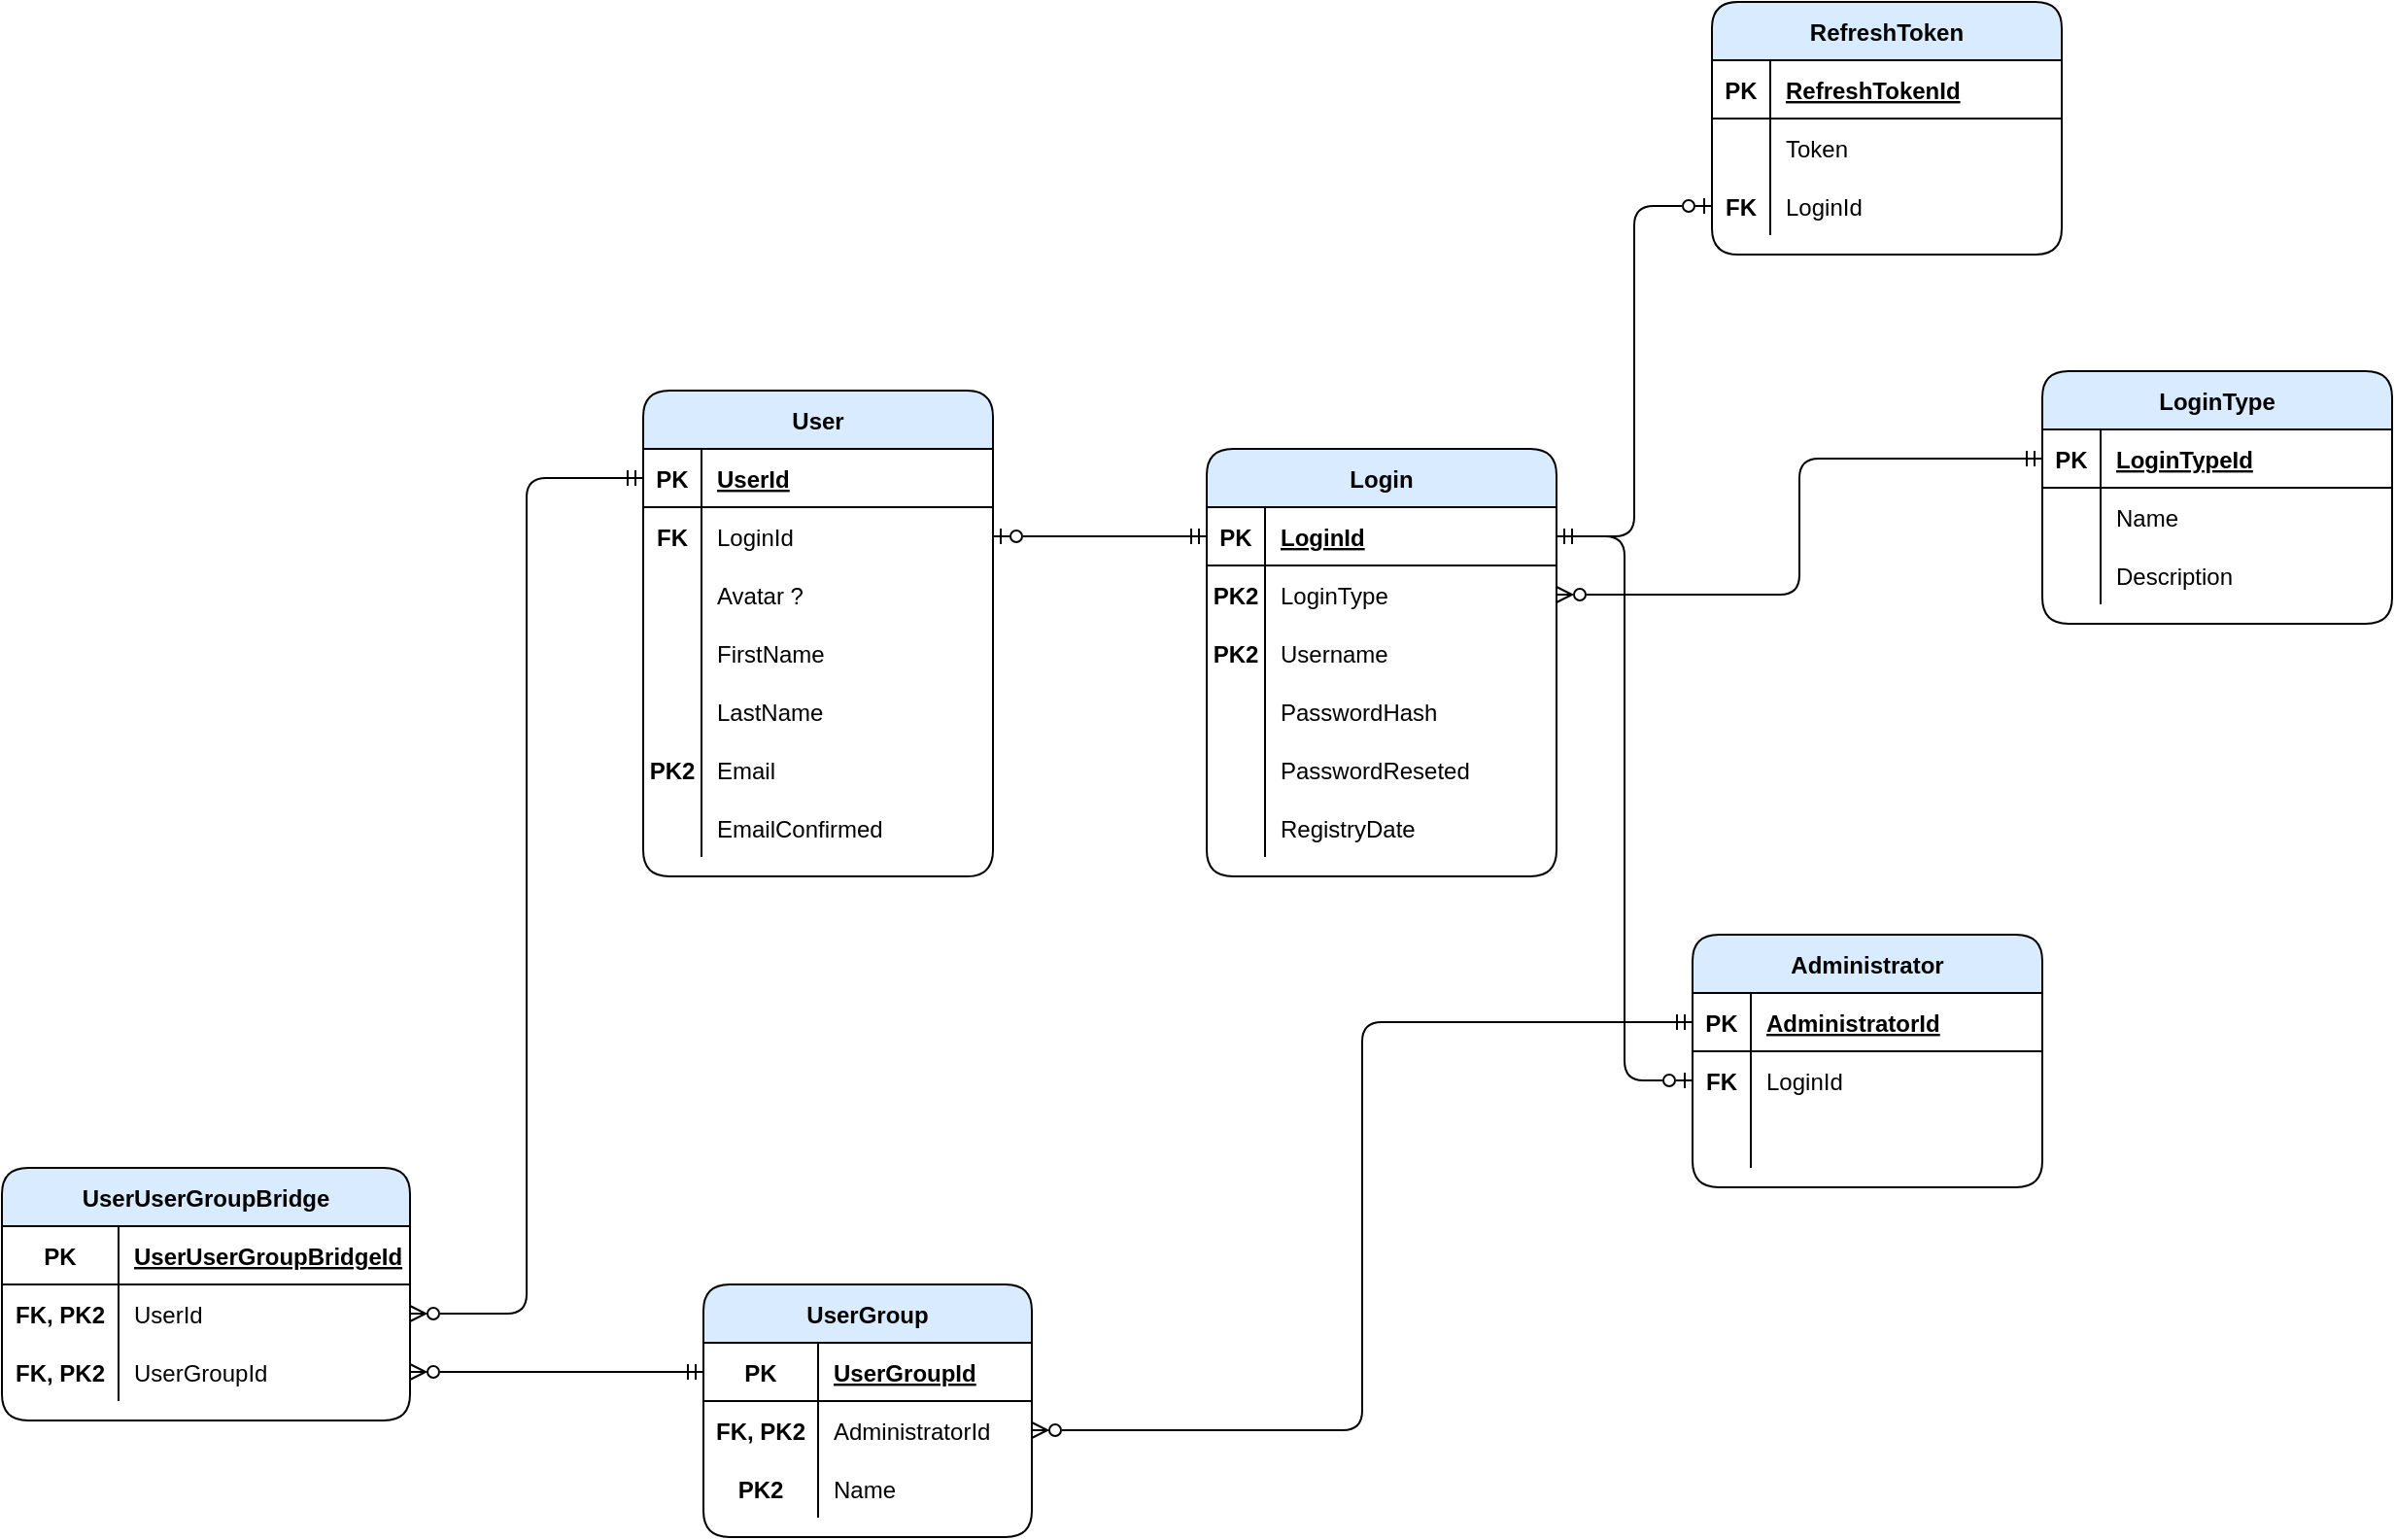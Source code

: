 <mxfile version="20.3.0" type="device"><diagram id="R2lEEEUBdFMjLlhIrx00" name="Page-1"><mxGraphModel dx="2003" dy="766" grid="1" gridSize="10" guides="1" tooltips="1" connect="1" arrows="1" fold="1" page="1" pageScale="1" pageWidth="850" pageHeight="1100" math="0" shadow="0" extFonts="Permanent Marker^https://fonts.googleapis.com/css?family=Permanent+Marker"><root><mxCell id="0"/><mxCell id="1" parent="0"/><mxCell id="HfRPskD87yzbVDi03uDR-2" value="Login" style="shape=table;startSize=30;container=1;collapsible=1;childLayout=tableLayout;fixedRows=1;rowLines=0;fontStyle=1;align=center;resizeLast=1;fillStyle=solid;fillColor=#D9ECFF;rounded=1;" parent="1" vertex="1"><mxGeometry x="30" y="290" width="180" height="220" as="geometry"/></mxCell><mxCell id="HfRPskD87yzbVDi03uDR-3" value="" style="shape=tableRow;horizontal=0;startSize=0;swimlaneHead=0;swimlaneBody=0;fillColor=none;collapsible=0;dropTarget=0;points=[[0,0.5],[1,0.5]];portConstraint=eastwest;top=0;left=0;right=0;bottom=1;" parent="HfRPskD87yzbVDi03uDR-2" vertex="1"><mxGeometry y="30" width="180" height="30" as="geometry"/></mxCell><mxCell id="HfRPskD87yzbVDi03uDR-4" value="PK" style="shape=partialRectangle;connectable=0;fillColor=none;top=0;left=0;bottom=0;right=0;fontStyle=1;overflow=hidden;" parent="HfRPskD87yzbVDi03uDR-3" vertex="1"><mxGeometry width="30" height="30" as="geometry"><mxRectangle width="30" height="30" as="alternateBounds"/></mxGeometry></mxCell><mxCell id="HfRPskD87yzbVDi03uDR-5" value="LoginId" style="shape=partialRectangle;connectable=0;fillColor=none;top=0;left=0;bottom=0;right=0;align=left;spacingLeft=6;fontStyle=5;overflow=hidden;" parent="HfRPskD87yzbVDi03uDR-3" vertex="1"><mxGeometry x="30" width="150" height="30" as="geometry"><mxRectangle width="150" height="30" as="alternateBounds"/></mxGeometry></mxCell><mxCell id="HfRPskD87yzbVDi03uDR-6" value="" style="shape=tableRow;horizontal=0;startSize=0;swimlaneHead=0;swimlaneBody=0;fillColor=none;collapsible=0;dropTarget=0;points=[[0,0.5],[1,0.5]];portConstraint=eastwest;top=0;left=0;right=0;bottom=0;" parent="HfRPskD87yzbVDi03uDR-2" vertex="1"><mxGeometry y="60" width="180" height="30" as="geometry"/></mxCell><mxCell id="HfRPskD87yzbVDi03uDR-7" value="PK2" style="shape=partialRectangle;connectable=0;fillColor=none;top=0;left=0;bottom=0;right=0;editable=1;overflow=hidden;fontStyle=1" parent="HfRPskD87yzbVDi03uDR-6" vertex="1"><mxGeometry width="30" height="30" as="geometry"><mxRectangle width="30" height="30" as="alternateBounds"/></mxGeometry></mxCell><mxCell id="HfRPskD87yzbVDi03uDR-8" value="LoginType" style="shape=partialRectangle;connectable=0;fillColor=none;top=0;left=0;bottom=0;right=0;align=left;spacingLeft=6;overflow=hidden;" parent="HfRPskD87yzbVDi03uDR-6" vertex="1"><mxGeometry x="30" width="150" height="30" as="geometry"><mxRectangle width="150" height="30" as="alternateBounds"/></mxGeometry></mxCell><mxCell id="HfRPskD87yzbVDi03uDR-9" value="" style="shape=tableRow;horizontal=0;startSize=0;swimlaneHead=0;swimlaneBody=0;fillColor=none;collapsible=0;dropTarget=0;points=[[0,0.5],[1,0.5]];portConstraint=eastwest;top=0;left=0;right=0;bottom=0;" parent="HfRPskD87yzbVDi03uDR-2" vertex="1"><mxGeometry y="90" width="180" height="30" as="geometry"/></mxCell><mxCell id="HfRPskD87yzbVDi03uDR-10" value="PK2" style="shape=partialRectangle;connectable=0;fillColor=none;top=0;left=0;bottom=0;right=0;editable=1;overflow=hidden;fontStyle=1" parent="HfRPskD87yzbVDi03uDR-9" vertex="1"><mxGeometry width="30" height="30" as="geometry"><mxRectangle width="30" height="30" as="alternateBounds"/></mxGeometry></mxCell><mxCell id="HfRPskD87yzbVDi03uDR-11" value="Username" style="shape=partialRectangle;connectable=0;fillColor=none;top=0;left=0;bottom=0;right=0;align=left;spacingLeft=6;overflow=hidden;" parent="HfRPskD87yzbVDi03uDR-9" vertex="1"><mxGeometry x="30" width="150" height="30" as="geometry"><mxRectangle width="150" height="30" as="alternateBounds"/></mxGeometry></mxCell><mxCell id="HfRPskD87yzbVDi03uDR-12" value="" style="shape=tableRow;horizontal=0;startSize=0;swimlaneHead=0;swimlaneBody=0;fillColor=none;collapsible=0;dropTarget=0;points=[[0,0.5],[1,0.5]];portConstraint=eastwest;top=0;left=0;right=0;bottom=0;" parent="HfRPskD87yzbVDi03uDR-2" vertex="1"><mxGeometry y="120" width="180" height="30" as="geometry"/></mxCell><mxCell id="HfRPskD87yzbVDi03uDR-13" value="" style="shape=partialRectangle;connectable=0;fillColor=none;top=0;left=0;bottom=0;right=0;editable=1;overflow=hidden;" parent="HfRPskD87yzbVDi03uDR-12" vertex="1"><mxGeometry width="30" height="30" as="geometry"><mxRectangle width="30" height="30" as="alternateBounds"/></mxGeometry></mxCell><mxCell id="HfRPskD87yzbVDi03uDR-14" value="PasswordHash" style="shape=partialRectangle;connectable=0;fillColor=none;top=0;left=0;bottom=0;right=0;align=left;spacingLeft=6;overflow=hidden;" parent="HfRPskD87yzbVDi03uDR-12" vertex="1"><mxGeometry x="30" width="150" height="30" as="geometry"><mxRectangle width="150" height="30" as="alternateBounds"/></mxGeometry></mxCell><mxCell id="HfRPskD87yzbVDi03uDR-86" value="" style="shape=tableRow;horizontal=0;startSize=0;swimlaneHead=0;swimlaneBody=0;fillColor=none;collapsible=0;dropTarget=0;points=[[0,0.5],[1,0.5]];portConstraint=eastwest;top=0;left=0;right=0;bottom=0;" parent="HfRPskD87yzbVDi03uDR-2" vertex="1"><mxGeometry y="150" width="180" height="30" as="geometry"/></mxCell><mxCell id="HfRPskD87yzbVDi03uDR-87" value="" style="shape=partialRectangle;connectable=0;fillColor=none;top=0;left=0;bottom=0;right=0;editable=1;overflow=hidden;" parent="HfRPskD87yzbVDi03uDR-86" vertex="1"><mxGeometry width="30" height="30" as="geometry"><mxRectangle width="30" height="30" as="alternateBounds"/></mxGeometry></mxCell><mxCell id="HfRPskD87yzbVDi03uDR-88" value="PasswordReseted" style="shape=partialRectangle;connectable=0;fillColor=none;top=0;left=0;bottom=0;right=0;align=left;spacingLeft=6;overflow=hidden;" parent="HfRPskD87yzbVDi03uDR-86" vertex="1"><mxGeometry x="30" width="150" height="30" as="geometry"><mxRectangle width="150" height="30" as="alternateBounds"/></mxGeometry></mxCell><mxCell id="HfRPskD87yzbVDi03uDR-15" value="" style="shape=tableRow;horizontal=0;startSize=0;swimlaneHead=0;swimlaneBody=0;fillColor=none;collapsible=0;dropTarget=0;points=[[0,0.5],[1,0.5]];portConstraint=eastwest;top=0;left=0;right=0;bottom=0;" parent="HfRPskD87yzbVDi03uDR-2" vertex="1"><mxGeometry y="180" width="180" height="30" as="geometry"/></mxCell><mxCell id="HfRPskD87yzbVDi03uDR-16" value="" style="shape=partialRectangle;connectable=0;fillColor=none;top=0;left=0;bottom=0;right=0;editable=1;overflow=hidden;" parent="HfRPskD87yzbVDi03uDR-15" vertex="1"><mxGeometry width="30" height="30" as="geometry"><mxRectangle width="30" height="30" as="alternateBounds"/></mxGeometry></mxCell><mxCell id="HfRPskD87yzbVDi03uDR-17" value="RegistryDate" style="shape=partialRectangle;connectable=0;fillColor=none;top=0;left=0;bottom=0;right=0;align=left;spacingLeft=6;overflow=hidden;" parent="HfRPskD87yzbVDi03uDR-15" vertex="1"><mxGeometry x="30" width="150" height="30" as="geometry"><mxRectangle width="150" height="30" as="alternateBounds"/></mxGeometry></mxCell><mxCell id="HfRPskD87yzbVDi03uDR-18" value="User" style="shape=table;startSize=30;container=1;collapsible=1;childLayout=tableLayout;fixedRows=1;rowLines=0;fontStyle=1;align=center;resizeLast=1;fillStyle=solid;fillColor=#D9ECFF;rounded=1;" parent="1" vertex="1"><mxGeometry x="-260" y="260" width="180" height="250" as="geometry"/></mxCell><mxCell id="HfRPskD87yzbVDi03uDR-19" value="" style="shape=tableRow;horizontal=0;startSize=0;swimlaneHead=0;swimlaneBody=0;fillColor=none;collapsible=0;dropTarget=0;points=[[0,0.5],[1,0.5]];portConstraint=eastwest;top=0;left=0;right=0;bottom=1;" parent="HfRPskD87yzbVDi03uDR-18" vertex="1"><mxGeometry y="30" width="180" height="30" as="geometry"/></mxCell><mxCell id="HfRPskD87yzbVDi03uDR-20" value="PK" style="shape=partialRectangle;connectable=0;fillColor=none;top=0;left=0;bottom=0;right=0;fontStyle=1;overflow=hidden;" parent="HfRPskD87yzbVDi03uDR-19" vertex="1"><mxGeometry width="30" height="30" as="geometry"><mxRectangle width="30" height="30" as="alternateBounds"/></mxGeometry></mxCell><mxCell id="HfRPskD87yzbVDi03uDR-21" value="UserId" style="shape=partialRectangle;connectable=0;fillColor=none;top=0;left=0;bottom=0;right=0;align=left;spacingLeft=6;fontStyle=5;overflow=hidden;" parent="HfRPskD87yzbVDi03uDR-19" vertex="1"><mxGeometry x="30" width="150" height="30" as="geometry"><mxRectangle width="150" height="30" as="alternateBounds"/></mxGeometry></mxCell><mxCell id="HfRPskD87yzbVDi03uDR-22" value="" style="shape=tableRow;horizontal=0;startSize=0;swimlaneHead=0;swimlaneBody=0;fillColor=none;collapsible=0;dropTarget=0;points=[[0,0.5],[1,0.5]];portConstraint=eastwest;top=0;left=0;right=0;bottom=0;" parent="HfRPskD87yzbVDi03uDR-18" vertex="1"><mxGeometry y="60" width="180" height="30" as="geometry"/></mxCell><mxCell id="HfRPskD87yzbVDi03uDR-23" value="FK" style="shape=partialRectangle;connectable=0;fillColor=none;top=0;left=0;bottom=0;right=0;editable=1;overflow=hidden;fontStyle=1" parent="HfRPskD87yzbVDi03uDR-22" vertex="1"><mxGeometry width="30" height="30" as="geometry"><mxRectangle width="30" height="30" as="alternateBounds"/></mxGeometry></mxCell><mxCell id="HfRPskD87yzbVDi03uDR-24" value="LoginId" style="shape=partialRectangle;connectable=0;fillColor=none;top=0;left=0;bottom=0;right=0;align=left;spacingLeft=6;overflow=hidden;" parent="HfRPskD87yzbVDi03uDR-22" vertex="1"><mxGeometry x="30" width="150" height="30" as="geometry"><mxRectangle width="150" height="30" as="alternateBounds"/></mxGeometry></mxCell><mxCell id="HfRPskD87yzbVDi03uDR-25" value="" style="shape=tableRow;horizontal=0;startSize=0;swimlaneHead=0;swimlaneBody=0;fillColor=none;collapsible=0;dropTarget=0;points=[[0,0.5],[1,0.5]];portConstraint=eastwest;top=0;left=0;right=0;bottom=0;" parent="HfRPskD87yzbVDi03uDR-18" vertex="1"><mxGeometry y="90" width="180" height="30" as="geometry"/></mxCell><mxCell id="HfRPskD87yzbVDi03uDR-26" value="" style="shape=partialRectangle;connectable=0;fillColor=none;top=0;left=0;bottom=0;right=0;editable=1;overflow=hidden;fontStyle=1" parent="HfRPskD87yzbVDi03uDR-25" vertex="1"><mxGeometry width="30" height="30" as="geometry"><mxRectangle width="30" height="30" as="alternateBounds"/></mxGeometry></mxCell><mxCell id="HfRPskD87yzbVDi03uDR-27" value="Avatar ?" style="shape=partialRectangle;connectable=0;fillColor=none;top=0;left=0;bottom=0;right=0;align=left;spacingLeft=6;overflow=hidden;" parent="HfRPskD87yzbVDi03uDR-25" vertex="1"><mxGeometry x="30" width="150" height="30" as="geometry"><mxRectangle width="150" height="30" as="alternateBounds"/></mxGeometry></mxCell><mxCell id="HfRPskD87yzbVDi03uDR-28" value="" style="shape=tableRow;horizontal=0;startSize=0;swimlaneHead=0;swimlaneBody=0;fillColor=none;collapsible=0;dropTarget=0;points=[[0,0.5],[1,0.5]];portConstraint=eastwest;top=0;left=0;right=0;bottom=0;" parent="HfRPskD87yzbVDi03uDR-18" vertex="1"><mxGeometry y="120" width="180" height="30" as="geometry"/></mxCell><mxCell id="HfRPskD87yzbVDi03uDR-29" value="" style="shape=partialRectangle;connectable=0;fillColor=none;top=0;left=0;bottom=0;right=0;editable=1;overflow=hidden;fontStyle=1" parent="HfRPskD87yzbVDi03uDR-28" vertex="1"><mxGeometry width="30" height="30" as="geometry"><mxRectangle width="30" height="30" as="alternateBounds"/></mxGeometry></mxCell><mxCell id="HfRPskD87yzbVDi03uDR-30" value="FirstName" style="shape=partialRectangle;connectable=0;fillColor=none;top=0;left=0;bottom=0;right=0;align=left;spacingLeft=6;overflow=hidden;" parent="HfRPskD87yzbVDi03uDR-28" vertex="1"><mxGeometry x="30" width="150" height="30" as="geometry"><mxRectangle width="150" height="30" as="alternateBounds"/></mxGeometry></mxCell><mxCell id="HfRPskD87yzbVDi03uDR-31" value="" style="shape=tableRow;horizontal=0;startSize=0;swimlaneHead=0;swimlaneBody=0;fillColor=none;collapsible=0;dropTarget=0;points=[[0,0.5],[1,0.5]];portConstraint=eastwest;top=0;left=0;right=0;bottom=0;" parent="HfRPskD87yzbVDi03uDR-18" vertex="1"><mxGeometry y="150" width="180" height="30" as="geometry"/></mxCell><mxCell id="HfRPskD87yzbVDi03uDR-32" value="" style="shape=partialRectangle;connectable=0;fillColor=none;top=0;left=0;bottom=0;right=0;editable=1;overflow=hidden;fontStyle=1" parent="HfRPskD87yzbVDi03uDR-31" vertex="1"><mxGeometry width="30" height="30" as="geometry"><mxRectangle width="30" height="30" as="alternateBounds"/></mxGeometry></mxCell><mxCell id="HfRPskD87yzbVDi03uDR-33" value="LastName" style="shape=partialRectangle;connectable=0;fillColor=none;top=0;left=0;bottom=0;right=0;align=left;spacingLeft=6;overflow=hidden;" parent="HfRPskD87yzbVDi03uDR-31" vertex="1"><mxGeometry x="30" width="150" height="30" as="geometry"><mxRectangle width="150" height="30" as="alternateBounds"/></mxGeometry></mxCell><mxCell id="HfRPskD87yzbVDi03uDR-34" value="" style="shape=tableRow;horizontal=0;startSize=0;swimlaneHead=0;swimlaneBody=0;fillColor=none;collapsible=0;dropTarget=0;points=[[0,0.5],[1,0.5]];portConstraint=eastwest;top=0;left=0;right=0;bottom=0;" parent="HfRPskD87yzbVDi03uDR-18" vertex="1"><mxGeometry y="180" width="180" height="30" as="geometry"/></mxCell><mxCell id="HfRPskD87yzbVDi03uDR-35" value="PK2" style="shape=partialRectangle;connectable=0;fillColor=none;top=0;left=0;bottom=0;right=0;editable=1;overflow=hidden;fontStyle=1" parent="HfRPskD87yzbVDi03uDR-34" vertex="1"><mxGeometry width="30" height="30" as="geometry"><mxRectangle width="30" height="30" as="alternateBounds"/></mxGeometry></mxCell><mxCell id="HfRPskD87yzbVDi03uDR-36" value="Email" style="shape=partialRectangle;connectable=0;fillColor=none;top=0;left=0;bottom=0;right=0;align=left;spacingLeft=6;overflow=hidden;" parent="HfRPskD87yzbVDi03uDR-34" vertex="1"><mxGeometry x="30" width="150" height="30" as="geometry"><mxRectangle width="150" height="30" as="alternateBounds"/></mxGeometry></mxCell><mxCell id="HfRPskD87yzbVDi03uDR-37" value="" style="shape=tableRow;horizontal=0;startSize=0;swimlaneHead=0;swimlaneBody=0;fillColor=none;collapsible=0;dropTarget=0;points=[[0,0.5],[1,0.5]];portConstraint=eastwest;top=0;left=0;right=0;bottom=0;" parent="HfRPskD87yzbVDi03uDR-18" vertex="1"><mxGeometry y="210" width="180" height="30" as="geometry"/></mxCell><mxCell id="HfRPskD87yzbVDi03uDR-38" value="" style="shape=partialRectangle;connectable=0;fillColor=none;top=0;left=0;bottom=0;right=0;editable=1;overflow=hidden;fontStyle=1" parent="HfRPskD87yzbVDi03uDR-37" vertex="1"><mxGeometry width="30" height="30" as="geometry"><mxRectangle width="30" height="30" as="alternateBounds"/></mxGeometry></mxCell><mxCell id="HfRPskD87yzbVDi03uDR-39" value="EmailConfirmed" style="shape=partialRectangle;connectable=0;fillColor=none;top=0;left=0;bottom=0;right=0;align=left;spacingLeft=6;overflow=hidden;" parent="HfRPskD87yzbVDi03uDR-37" vertex="1"><mxGeometry x="30" width="150" height="30" as="geometry"><mxRectangle width="150" height="30" as="alternateBounds"/></mxGeometry></mxCell><mxCell id="HfRPskD87yzbVDi03uDR-40" value="" style="edgeStyle=orthogonalEdgeStyle;fontSize=12;html=1;endArrow=ERmandOne;startArrow=ERzeroToOne;rounded=1;exitX=1;exitY=0.5;exitDx=0;exitDy=0;endFill=0;startFill=0;entryX=0;entryY=0.5;entryDx=0;entryDy=0;" parent="1" source="HfRPskD87yzbVDi03uDR-22" target="HfRPskD87yzbVDi03uDR-3" edge="1"><mxGeometry width="100" height="100" relative="1" as="geometry"><mxPoint x="10" y="1420" as="sourcePoint"/><mxPoint x="310" y="1010" as="targetPoint"/></mxGeometry></mxCell><mxCell id="HfRPskD87yzbVDi03uDR-41" value="UserGroup" style="shape=table;startSize=30;container=1;collapsible=1;childLayout=tableLayout;fixedRows=1;rowLines=0;fontStyle=1;align=center;resizeLast=1;fillStyle=solid;fillColor=#D9ECFF;rounded=1;" parent="1" vertex="1"><mxGeometry x="-229" y="720" width="169" height="130" as="geometry"/></mxCell><mxCell id="HfRPskD87yzbVDi03uDR-42" value="" style="shape=tableRow;horizontal=0;startSize=0;swimlaneHead=0;swimlaneBody=0;fillColor=none;collapsible=0;dropTarget=0;points=[[0,0.5],[1,0.5]];portConstraint=eastwest;top=0;left=0;right=0;bottom=1;" parent="HfRPskD87yzbVDi03uDR-41" vertex="1"><mxGeometry y="30" width="169" height="30" as="geometry"/></mxCell><mxCell id="HfRPskD87yzbVDi03uDR-43" value="PK" style="shape=partialRectangle;connectable=0;fillColor=none;top=0;left=0;bottom=0;right=0;fontStyle=1;overflow=hidden;" parent="HfRPskD87yzbVDi03uDR-42" vertex="1"><mxGeometry width="59" height="30" as="geometry"><mxRectangle width="59" height="30" as="alternateBounds"/></mxGeometry></mxCell><mxCell id="HfRPskD87yzbVDi03uDR-44" value="UserGroupId" style="shape=partialRectangle;connectable=0;fillColor=none;top=0;left=0;bottom=0;right=0;align=left;spacingLeft=6;fontStyle=5;overflow=hidden;" parent="HfRPskD87yzbVDi03uDR-42" vertex="1"><mxGeometry x="59" width="110" height="30" as="geometry"><mxRectangle width="110" height="30" as="alternateBounds"/></mxGeometry></mxCell><mxCell id="HfRPskD87yzbVDi03uDR-45" value="" style="shape=tableRow;horizontal=0;startSize=0;swimlaneHead=0;swimlaneBody=0;fillColor=none;collapsible=0;dropTarget=0;points=[[0,0.5],[1,0.5]];portConstraint=eastwest;top=0;left=0;right=0;bottom=0;" parent="HfRPskD87yzbVDi03uDR-41" vertex="1"><mxGeometry y="60" width="169" height="30" as="geometry"/></mxCell><mxCell id="HfRPskD87yzbVDi03uDR-46" value="FK, PK2" style="shape=partialRectangle;connectable=0;fillColor=none;top=0;left=0;bottom=0;right=0;editable=1;overflow=hidden;fontStyle=1" parent="HfRPskD87yzbVDi03uDR-45" vertex="1"><mxGeometry width="59" height="30" as="geometry"><mxRectangle width="59" height="30" as="alternateBounds"/></mxGeometry></mxCell><mxCell id="HfRPskD87yzbVDi03uDR-47" value="AdministratorId" style="shape=partialRectangle;connectable=0;fillColor=none;top=0;left=0;bottom=0;right=0;align=left;spacingLeft=6;overflow=hidden;" parent="HfRPskD87yzbVDi03uDR-45" vertex="1"><mxGeometry x="59" width="110" height="30" as="geometry"><mxRectangle width="110" height="30" as="alternateBounds"/></mxGeometry></mxCell><mxCell id="HfRPskD87yzbVDi03uDR-48" value="" style="shape=tableRow;horizontal=0;startSize=0;swimlaneHead=0;swimlaneBody=0;fillColor=none;collapsible=0;dropTarget=0;points=[[0,0.5],[1,0.5]];portConstraint=eastwest;top=0;left=0;right=0;bottom=0;" parent="HfRPskD87yzbVDi03uDR-41" vertex="1"><mxGeometry y="90" width="169" height="30" as="geometry"/></mxCell><mxCell id="HfRPskD87yzbVDi03uDR-49" value="PK2" style="shape=partialRectangle;connectable=0;fillColor=none;top=0;left=0;bottom=0;right=0;editable=1;overflow=hidden;fontStyle=1" parent="HfRPskD87yzbVDi03uDR-48" vertex="1"><mxGeometry width="59" height="30" as="geometry"><mxRectangle width="59" height="30" as="alternateBounds"/></mxGeometry></mxCell><mxCell id="HfRPskD87yzbVDi03uDR-50" value="Name" style="shape=partialRectangle;connectable=0;fillColor=none;top=0;left=0;bottom=0;right=0;align=left;spacingLeft=6;overflow=hidden;" parent="HfRPskD87yzbVDi03uDR-48" vertex="1"><mxGeometry x="59" width="110" height="30" as="geometry"><mxRectangle width="110" height="30" as="alternateBounds"/></mxGeometry></mxCell><mxCell id="HfRPskD87yzbVDi03uDR-51" value="" style="edgeStyle=orthogonalEdgeStyle;fontSize=12;html=1;endArrow=ERzeroToMany;startArrow=ERmandOne;rounded=1;entryX=1;entryY=0.5;entryDx=0;entryDy=0;endFill=0;exitX=0;exitY=0.5;exitDx=0;exitDy=0;" parent="1" source="HfRPskD87yzbVDi03uDR-65" target="HfRPskD87yzbVDi03uDR-45" edge="1"><mxGeometry width="100" height="100" relative="1" as="geometry"><mxPoint x="240" y="930" as="sourcePoint"/><mxPoint x="350" y="1300" as="targetPoint"/></mxGeometry></mxCell><mxCell id="HfRPskD87yzbVDi03uDR-52" value="UserUserGroupBridge" style="shape=table;startSize=30;container=1;collapsible=1;childLayout=tableLayout;fixedRows=1;rowLines=0;fontStyle=1;align=center;resizeLast=1;fillStyle=solid;fillColor=#D9ECFF;rounded=1;" parent="1" vertex="1"><mxGeometry x="-590" y="660" width="210" height="130" as="geometry"/></mxCell><mxCell id="HfRPskD87yzbVDi03uDR-53" value="" style="shape=tableRow;horizontal=0;startSize=0;swimlaneHead=0;swimlaneBody=0;fillColor=none;collapsible=0;dropTarget=0;points=[[0,0.5],[1,0.5]];portConstraint=eastwest;top=0;left=0;right=0;bottom=1;" parent="HfRPskD87yzbVDi03uDR-52" vertex="1"><mxGeometry y="30" width="210" height="30" as="geometry"/></mxCell><mxCell id="HfRPskD87yzbVDi03uDR-54" value="PK" style="shape=partialRectangle;connectable=0;fillColor=none;top=0;left=0;bottom=0;right=0;fontStyle=1;overflow=hidden;" parent="HfRPskD87yzbVDi03uDR-53" vertex="1"><mxGeometry width="60" height="30" as="geometry"><mxRectangle width="60" height="30" as="alternateBounds"/></mxGeometry></mxCell><mxCell id="HfRPskD87yzbVDi03uDR-55" value="UserUserGroupBridgeId" style="shape=partialRectangle;connectable=0;fillColor=none;top=0;left=0;bottom=0;right=0;align=left;spacingLeft=6;fontStyle=5;overflow=hidden;" parent="HfRPskD87yzbVDi03uDR-53" vertex="1"><mxGeometry x="60" width="150" height="30" as="geometry"><mxRectangle width="150" height="30" as="alternateBounds"/></mxGeometry></mxCell><mxCell id="HfRPskD87yzbVDi03uDR-56" value="" style="shape=tableRow;horizontal=0;startSize=0;swimlaneHead=0;swimlaneBody=0;fillColor=none;collapsible=0;dropTarget=0;points=[[0,0.5],[1,0.5]];portConstraint=eastwest;top=0;left=0;right=0;bottom=0;" parent="HfRPskD87yzbVDi03uDR-52" vertex="1"><mxGeometry y="60" width="210" height="30" as="geometry"/></mxCell><mxCell id="HfRPskD87yzbVDi03uDR-57" value="FK, PK2" style="shape=partialRectangle;connectable=0;fillColor=none;top=0;left=0;bottom=0;right=0;editable=1;overflow=hidden;fontStyle=1" parent="HfRPskD87yzbVDi03uDR-56" vertex="1"><mxGeometry width="60" height="30" as="geometry"><mxRectangle width="60" height="30" as="alternateBounds"/></mxGeometry></mxCell><mxCell id="HfRPskD87yzbVDi03uDR-58" value="UserId" style="shape=partialRectangle;connectable=0;fillColor=none;top=0;left=0;bottom=0;right=0;align=left;spacingLeft=6;overflow=hidden;" parent="HfRPskD87yzbVDi03uDR-56" vertex="1"><mxGeometry x="60" width="150" height="30" as="geometry"><mxRectangle width="150" height="30" as="alternateBounds"/></mxGeometry></mxCell><mxCell id="HfRPskD87yzbVDi03uDR-59" value="" style="shape=tableRow;horizontal=0;startSize=0;swimlaneHead=0;swimlaneBody=0;fillColor=none;collapsible=0;dropTarget=0;points=[[0,0.5],[1,0.5]];portConstraint=eastwest;top=0;left=0;right=0;bottom=0;" parent="HfRPskD87yzbVDi03uDR-52" vertex="1"><mxGeometry y="90" width="210" height="30" as="geometry"/></mxCell><mxCell id="HfRPskD87yzbVDi03uDR-60" value="FK, PK2" style="shape=partialRectangle;connectable=0;fillColor=none;top=0;left=0;bottom=0;right=0;editable=1;overflow=hidden;fontStyle=1" parent="HfRPskD87yzbVDi03uDR-59" vertex="1"><mxGeometry width="60" height="30" as="geometry"><mxRectangle width="60" height="30" as="alternateBounds"/></mxGeometry></mxCell><mxCell id="HfRPskD87yzbVDi03uDR-61" value="UserGroupId" style="shape=partialRectangle;connectable=0;fillColor=none;top=0;left=0;bottom=0;right=0;align=left;spacingLeft=6;overflow=hidden;" parent="HfRPskD87yzbVDi03uDR-59" vertex="1"><mxGeometry x="60" width="150" height="30" as="geometry"><mxRectangle width="150" height="30" as="alternateBounds"/></mxGeometry></mxCell><mxCell id="HfRPskD87yzbVDi03uDR-62" value="" style="edgeStyle=orthogonalEdgeStyle;fontSize=12;html=1;endArrow=ERmandOne;startArrow=ERzeroToMany;rounded=1;entryX=0;entryY=0.5;entryDx=0;entryDy=0;exitX=1;exitY=0.5;exitDx=0;exitDy=0;startFill=0;" parent="1" source="HfRPskD87yzbVDi03uDR-59" target="HfRPskD87yzbVDi03uDR-42" edge="1"><mxGeometry width="100" height="100" relative="1" as="geometry"><mxPoint x="-360" y="1220" as="sourcePoint"/><mxPoint x="-260" y="1120" as="targetPoint"/></mxGeometry></mxCell><mxCell id="HfRPskD87yzbVDi03uDR-63" value="" style="edgeStyle=orthogonalEdgeStyle;fontSize=12;html=1;endArrow=ERmandOne;startArrow=ERzeroToMany;rounded=1;exitX=1;exitY=0.5;exitDx=0;exitDy=0;startFill=0;" parent="1" source="HfRPskD87yzbVDi03uDR-56" target="HfRPskD87yzbVDi03uDR-19" edge="1"><mxGeometry width="100" height="100" relative="1" as="geometry"><mxPoint x="-360" y="1240" as="sourcePoint"/><mxPoint x="-260" y="1140" as="targetPoint"/></mxGeometry></mxCell><mxCell id="HfRPskD87yzbVDi03uDR-64" value="Administrator" style="shape=table;startSize=30;container=1;collapsible=1;childLayout=tableLayout;fixedRows=1;rowLines=0;fontStyle=1;align=center;resizeLast=1;fillStyle=solid;fillColor=#D9ECFF;rounded=1;" parent="1" vertex="1"><mxGeometry x="280" y="540" width="180" height="130" as="geometry"/></mxCell><mxCell id="HfRPskD87yzbVDi03uDR-65" value="" style="shape=tableRow;horizontal=0;startSize=0;swimlaneHead=0;swimlaneBody=0;fillColor=none;collapsible=0;dropTarget=0;points=[[0,0.5],[1,0.5]];portConstraint=eastwest;top=0;left=0;right=0;bottom=1;" parent="HfRPskD87yzbVDi03uDR-64" vertex="1"><mxGeometry y="30" width="180" height="30" as="geometry"/></mxCell><mxCell id="HfRPskD87yzbVDi03uDR-66" value="PK" style="shape=partialRectangle;connectable=0;fillColor=none;top=0;left=0;bottom=0;right=0;fontStyle=1;overflow=hidden;" parent="HfRPskD87yzbVDi03uDR-65" vertex="1"><mxGeometry width="30" height="30" as="geometry"><mxRectangle width="30" height="30" as="alternateBounds"/></mxGeometry></mxCell><mxCell id="HfRPskD87yzbVDi03uDR-67" value="AdministratorId" style="shape=partialRectangle;connectable=0;fillColor=none;top=0;left=0;bottom=0;right=0;align=left;spacingLeft=6;fontStyle=5;overflow=hidden;" parent="HfRPskD87yzbVDi03uDR-65" vertex="1"><mxGeometry x="30" width="150" height="30" as="geometry"><mxRectangle width="150" height="30" as="alternateBounds"/></mxGeometry></mxCell><mxCell id="HfRPskD87yzbVDi03uDR-68" value="" style="shape=tableRow;horizontal=0;startSize=0;swimlaneHead=0;swimlaneBody=0;fillColor=none;collapsible=0;dropTarget=0;points=[[0,0.5],[1,0.5]];portConstraint=eastwest;top=0;left=0;right=0;bottom=0;" parent="HfRPskD87yzbVDi03uDR-64" vertex="1"><mxGeometry y="60" width="180" height="30" as="geometry"/></mxCell><mxCell id="HfRPskD87yzbVDi03uDR-69" value="FK" style="shape=partialRectangle;connectable=0;fillColor=none;top=0;left=0;bottom=0;right=0;editable=1;overflow=hidden;fontStyle=1" parent="HfRPskD87yzbVDi03uDR-68" vertex="1"><mxGeometry width="30" height="30" as="geometry"><mxRectangle width="30" height="30" as="alternateBounds"/></mxGeometry></mxCell><mxCell id="HfRPskD87yzbVDi03uDR-70" value="LoginId" style="shape=partialRectangle;connectable=0;fillColor=none;top=0;left=0;bottom=0;right=0;align=left;spacingLeft=6;overflow=hidden;" parent="HfRPskD87yzbVDi03uDR-68" vertex="1"><mxGeometry x="30" width="150" height="30" as="geometry"><mxRectangle width="150" height="30" as="alternateBounds"/></mxGeometry></mxCell><mxCell id="HfRPskD87yzbVDi03uDR-71" value="" style="shape=tableRow;horizontal=0;startSize=0;swimlaneHead=0;swimlaneBody=0;fillColor=none;collapsible=0;dropTarget=0;points=[[0,0.5],[1,0.5]];portConstraint=eastwest;top=0;left=0;right=0;bottom=0;" parent="HfRPskD87yzbVDi03uDR-64" vertex="1"><mxGeometry y="90" width="180" height="30" as="geometry"/></mxCell><mxCell id="HfRPskD87yzbVDi03uDR-72" value="" style="shape=partialRectangle;connectable=0;fillColor=none;top=0;left=0;bottom=0;right=0;editable=1;overflow=hidden;" parent="HfRPskD87yzbVDi03uDR-71" vertex="1"><mxGeometry width="30" height="30" as="geometry"><mxRectangle width="30" height="30" as="alternateBounds"/></mxGeometry></mxCell><mxCell id="HfRPskD87yzbVDi03uDR-73" value="" style="shape=partialRectangle;connectable=0;fillColor=none;top=0;left=0;bottom=0;right=0;align=left;spacingLeft=6;overflow=hidden;" parent="HfRPskD87yzbVDi03uDR-71" vertex="1"><mxGeometry x="30" width="150" height="30" as="geometry"><mxRectangle width="150" height="30" as="alternateBounds"/></mxGeometry></mxCell><mxCell id="HfRPskD87yzbVDi03uDR-74" value="" style="edgeStyle=orthogonalEdgeStyle;fontSize=12;html=1;endArrow=ERmandOne;startArrow=ERzeroToOne;rounded=1;exitX=0;exitY=0.5;exitDx=0;exitDy=0;endFill=0;startFill=0;entryX=1;entryY=0.5;entryDx=0;entryDy=0;" parent="1" source="HfRPskD87yzbVDi03uDR-68" target="HfRPskD87yzbVDi03uDR-3" edge="1"><mxGeometry width="100" height="100" relative="1" as="geometry"><mxPoint x="-40" y="695" as="sourcePoint"/><mxPoint x="50" y="535" as="targetPoint"/></mxGeometry></mxCell><mxCell id="HfRPskD87yzbVDi03uDR-75" value="LoginType" style="shape=table;startSize=30;container=1;collapsible=1;childLayout=tableLayout;fixedRows=1;rowLines=0;fontStyle=1;align=center;resizeLast=1;fillStyle=solid;fillColor=#D9ECFF;rounded=1;" parent="1" vertex="1"><mxGeometry x="460" y="250" width="180" height="130" as="geometry"/></mxCell><mxCell id="HfRPskD87yzbVDi03uDR-76" value="" style="shape=tableRow;horizontal=0;startSize=0;swimlaneHead=0;swimlaneBody=0;fillColor=none;collapsible=0;dropTarget=0;points=[[0,0.5],[1,0.5]];portConstraint=eastwest;top=0;left=0;right=0;bottom=1;" parent="HfRPskD87yzbVDi03uDR-75" vertex="1"><mxGeometry y="30" width="180" height="30" as="geometry"/></mxCell><mxCell id="HfRPskD87yzbVDi03uDR-77" value="PK" style="shape=partialRectangle;connectable=0;fillColor=none;top=0;left=0;bottom=0;right=0;fontStyle=1;overflow=hidden;" parent="HfRPskD87yzbVDi03uDR-76" vertex="1"><mxGeometry width="30" height="30" as="geometry"><mxRectangle width="30" height="30" as="alternateBounds"/></mxGeometry></mxCell><mxCell id="HfRPskD87yzbVDi03uDR-78" value="LoginTypeId" style="shape=partialRectangle;connectable=0;fillColor=none;top=0;left=0;bottom=0;right=0;align=left;spacingLeft=6;fontStyle=5;overflow=hidden;" parent="HfRPskD87yzbVDi03uDR-76" vertex="1"><mxGeometry x="30" width="150" height="30" as="geometry"><mxRectangle width="150" height="30" as="alternateBounds"/></mxGeometry></mxCell><mxCell id="HfRPskD87yzbVDi03uDR-79" value="" style="shape=tableRow;horizontal=0;startSize=0;swimlaneHead=0;swimlaneBody=0;fillColor=none;collapsible=0;dropTarget=0;points=[[0,0.5],[1,0.5]];portConstraint=eastwest;top=0;left=0;right=0;bottom=0;" parent="HfRPskD87yzbVDi03uDR-75" vertex="1"><mxGeometry y="60" width="180" height="30" as="geometry"/></mxCell><mxCell id="HfRPskD87yzbVDi03uDR-80" value="" style="shape=partialRectangle;connectable=0;fillColor=none;top=0;left=0;bottom=0;right=0;editable=1;overflow=hidden;fontStyle=1" parent="HfRPskD87yzbVDi03uDR-79" vertex="1"><mxGeometry width="30" height="30" as="geometry"><mxRectangle width="30" height="30" as="alternateBounds"/></mxGeometry></mxCell><mxCell id="HfRPskD87yzbVDi03uDR-81" value="Name" style="shape=partialRectangle;connectable=0;fillColor=none;top=0;left=0;bottom=0;right=0;align=left;spacingLeft=6;overflow=hidden;" parent="HfRPskD87yzbVDi03uDR-79" vertex="1"><mxGeometry x="30" width="150" height="30" as="geometry"><mxRectangle width="150" height="30" as="alternateBounds"/></mxGeometry></mxCell><mxCell id="HfRPskD87yzbVDi03uDR-82" value="" style="shape=tableRow;horizontal=0;startSize=0;swimlaneHead=0;swimlaneBody=0;fillColor=none;collapsible=0;dropTarget=0;points=[[0,0.5],[1,0.5]];portConstraint=eastwest;top=0;left=0;right=0;bottom=0;" parent="HfRPskD87yzbVDi03uDR-75" vertex="1"><mxGeometry y="90" width="180" height="30" as="geometry"/></mxCell><mxCell id="HfRPskD87yzbVDi03uDR-83" value="" style="shape=partialRectangle;connectable=0;fillColor=none;top=0;left=0;bottom=0;right=0;editable=1;overflow=hidden;fontStyle=1" parent="HfRPskD87yzbVDi03uDR-82" vertex="1"><mxGeometry width="30" height="30" as="geometry"><mxRectangle width="30" height="30" as="alternateBounds"/></mxGeometry></mxCell><mxCell id="HfRPskD87yzbVDi03uDR-84" value="Description" style="shape=partialRectangle;connectable=0;fillColor=none;top=0;left=0;bottom=0;right=0;align=left;spacingLeft=6;overflow=hidden;" parent="HfRPskD87yzbVDi03uDR-82" vertex="1"><mxGeometry x="30" width="150" height="30" as="geometry"><mxRectangle width="150" height="30" as="alternateBounds"/></mxGeometry></mxCell><mxCell id="HfRPskD87yzbVDi03uDR-85" value="" style="edgeStyle=orthogonalEdgeStyle;fontSize=12;html=1;endArrow=ERmandOne;startArrow=ERzeroToMany;rounded=1;exitX=1;exitY=0.5;exitDx=0;exitDy=0;entryX=0;entryY=0.5;entryDx=0;entryDy=0;elbow=vertical;endFill=0;startFill=0;" parent="1" source="HfRPskD87yzbVDi03uDR-6" target="HfRPskD87yzbVDi03uDR-76" edge="1"><mxGeometry width="100" height="100" relative="1" as="geometry"><mxPoint x="310" y="450" as="sourcePoint"/><mxPoint x="410" y="350" as="targetPoint"/></mxGeometry></mxCell><mxCell id="r4Y9jAiokGmx4KbgepHa-1" value="RefreshToken" style="shape=table;startSize=30;container=1;collapsible=1;childLayout=tableLayout;fixedRows=1;rowLines=0;fontStyle=1;align=center;resizeLast=1;fillStyle=solid;fillColor=#D9ECFF;rounded=1;" vertex="1" parent="1"><mxGeometry x="290" y="60" width="180" height="130" as="geometry"/></mxCell><mxCell id="r4Y9jAiokGmx4KbgepHa-2" value="" style="shape=tableRow;horizontal=0;startSize=0;swimlaneHead=0;swimlaneBody=0;fillColor=none;collapsible=0;dropTarget=0;points=[[0,0.5],[1,0.5]];portConstraint=eastwest;top=0;left=0;right=0;bottom=1;" vertex="1" parent="r4Y9jAiokGmx4KbgepHa-1"><mxGeometry y="30" width="180" height="30" as="geometry"/></mxCell><mxCell id="r4Y9jAiokGmx4KbgepHa-3" value="PK" style="shape=partialRectangle;connectable=0;fillColor=none;top=0;left=0;bottom=0;right=0;fontStyle=1;overflow=hidden;" vertex="1" parent="r4Y9jAiokGmx4KbgepHa-2"><mxGeometry width="30" height="30" as="geometry"><mxRectangle width="30" height="30" as="alternateBounds"/></mxGeometry></mxCell><mxCell id="r4Y9jAiokGmx4KbgepHa-4" value="RefreshTokenId" style="shape=partialRectangle;connectable=0;fillColor=none;top=0;left=0;bottom=0;right=0;align=left;spacingLeft=6;fontStyle=5;overflow=hidden;" vertex="1" parent="r4Y9jAiokGmx4KbgepHa-2"><mxGeometry x="30" width="150" height="30" as="geometry"><mxRectangle width="150" height="30" as="alternateBounds"/></mxGeometry></mxCell><mxCell id="r4Y9jAiokGmx4KbgepHa-5" value="" style="shape=tableRow;horizontal=0;startSize=0;swimlaneHead=0;swimlaneBody=0;fillColor=none;collapsible=0;dropTarget=0;points=[[0,0.5],[1,0.5]];portConstraint=eastwest;top=0;left=0;right=0;bottom=0;" vertex="1" parent="r4Y9jAiokGmx4KbgepHa-1"><mxGeometry y="60" width="180" height="30" as="geometry"/></mxCell><mxCell id="r4Y9jAiokGmx4KbgepHa-6" value="" style="shape=partialRectangle;connectable=0;fillColor=none;top=0;left=0;bottom=0;right=0;editable=1;overflow=hidden;fontStyle=1" vertex="1" parent="r4Y9jAiokGmx4KbgepHa-5"><mxGeometry width="30" height="30" as="geometry"><mxRectangle width="30" height="30" as="alternateBounds"/></mxGeometry></mxCell><mxCell id="r4Y9jAiokGmx4KbgepHa-7" value="Token" style="shape=partialRectangle;connectable=0;fillColor=none;top=0;left=0;bottom=0;right=0;align=left;spacingLeft=6;overflow=hidden;" vertex="1" parent="r4Y9jAiokGmx4KbgepHa-5"><mxGeometry x="30" width="150" height="30" as="geometry"><mxRectangle width="150" height="30" as="alternateBounds"/></mxGeometry></mxCell><mxCell id="r4Y9jAiokGmx4KbgepHa-8" value="" style="shape=tableRow;horizontal=0;startSize=0;swimlaneHead=0;swimlaneBody=0;fillColor=none;collapsible=0;dropTarget=0;points=[[0,0.5],[1,0.5]];portConstraint=eastwest;top=0;left=0;right=0;bottom=0;" vertex="1" parent="r4Y9jAiokGmx4KbgepHa-1"><mxGeometry y="90" width="180" height="30" as="geometry"/></mxCell><mxCell id="r4Y9jAiokGmx4KbgepHa-9" value="FK" style="shape=partialRectangle;connectable=0;fillColor=none;top=0;left=0;bottom=0;right=0;editable=1;overflow=hidden;fontStyle=1" vertex="1" parent="r4Y9jAiokGmx4KbgepHa-8"><mxGeometry width="30" height="30" as="geometry"><mxRectangle width="30" height="30" as="alternateBounds"/></mxGeometry></mxCell><mxCell id="r4Y9jAiokGmx4KbgepHa-10" value="LoginId" style="shape=partialRectangle;connectable=0;fillColor=none;top=0;left=0;bottom=0;right=0;align=left;spacingLeft=6;overflow=hidden;" vertex="1" parent="r4Y9jAiokGmx4KbgepHa-8"><mxGeometry x="30" width="150" height="30" as="geometry"><mxRectangle width="150" height="30" as="alternateBounds"/></mxGeometry></mxCell><mxCell id="r4Y9jAiokGmx4KbgepHa-11" value="" style="edgeStyle=orthogonalEdgeStyle;fontSize=12;html=1;endArrow=ERzeroToOne;startArrow=ERmandOne;rounded=1;entryX=0;entryY=0.5;entryDx=0;entryDy=0;exitX=1;exitY=0.5;exitDx=0;exitDy=0;startFill=0;endFill=0;" edge="1" parent="1" source="HfRPskD87yzbVDi03uDR-3" target="r4Y9jAiokGmx4KbgepHa-8"><mxGeometry width="100" height="100" relative="1" as="geometry"><mxPoint x="200" y="180" as="sourcePoint"/><mxPoint x="300" y="80" as="targetPoint"/><Array as="points"><mxPoint x="250" y="335"/><mxPoint x="250" y="165"/></Array></mxGeometry></mxCell></root></mxGraphModel></diagram></mxfile>